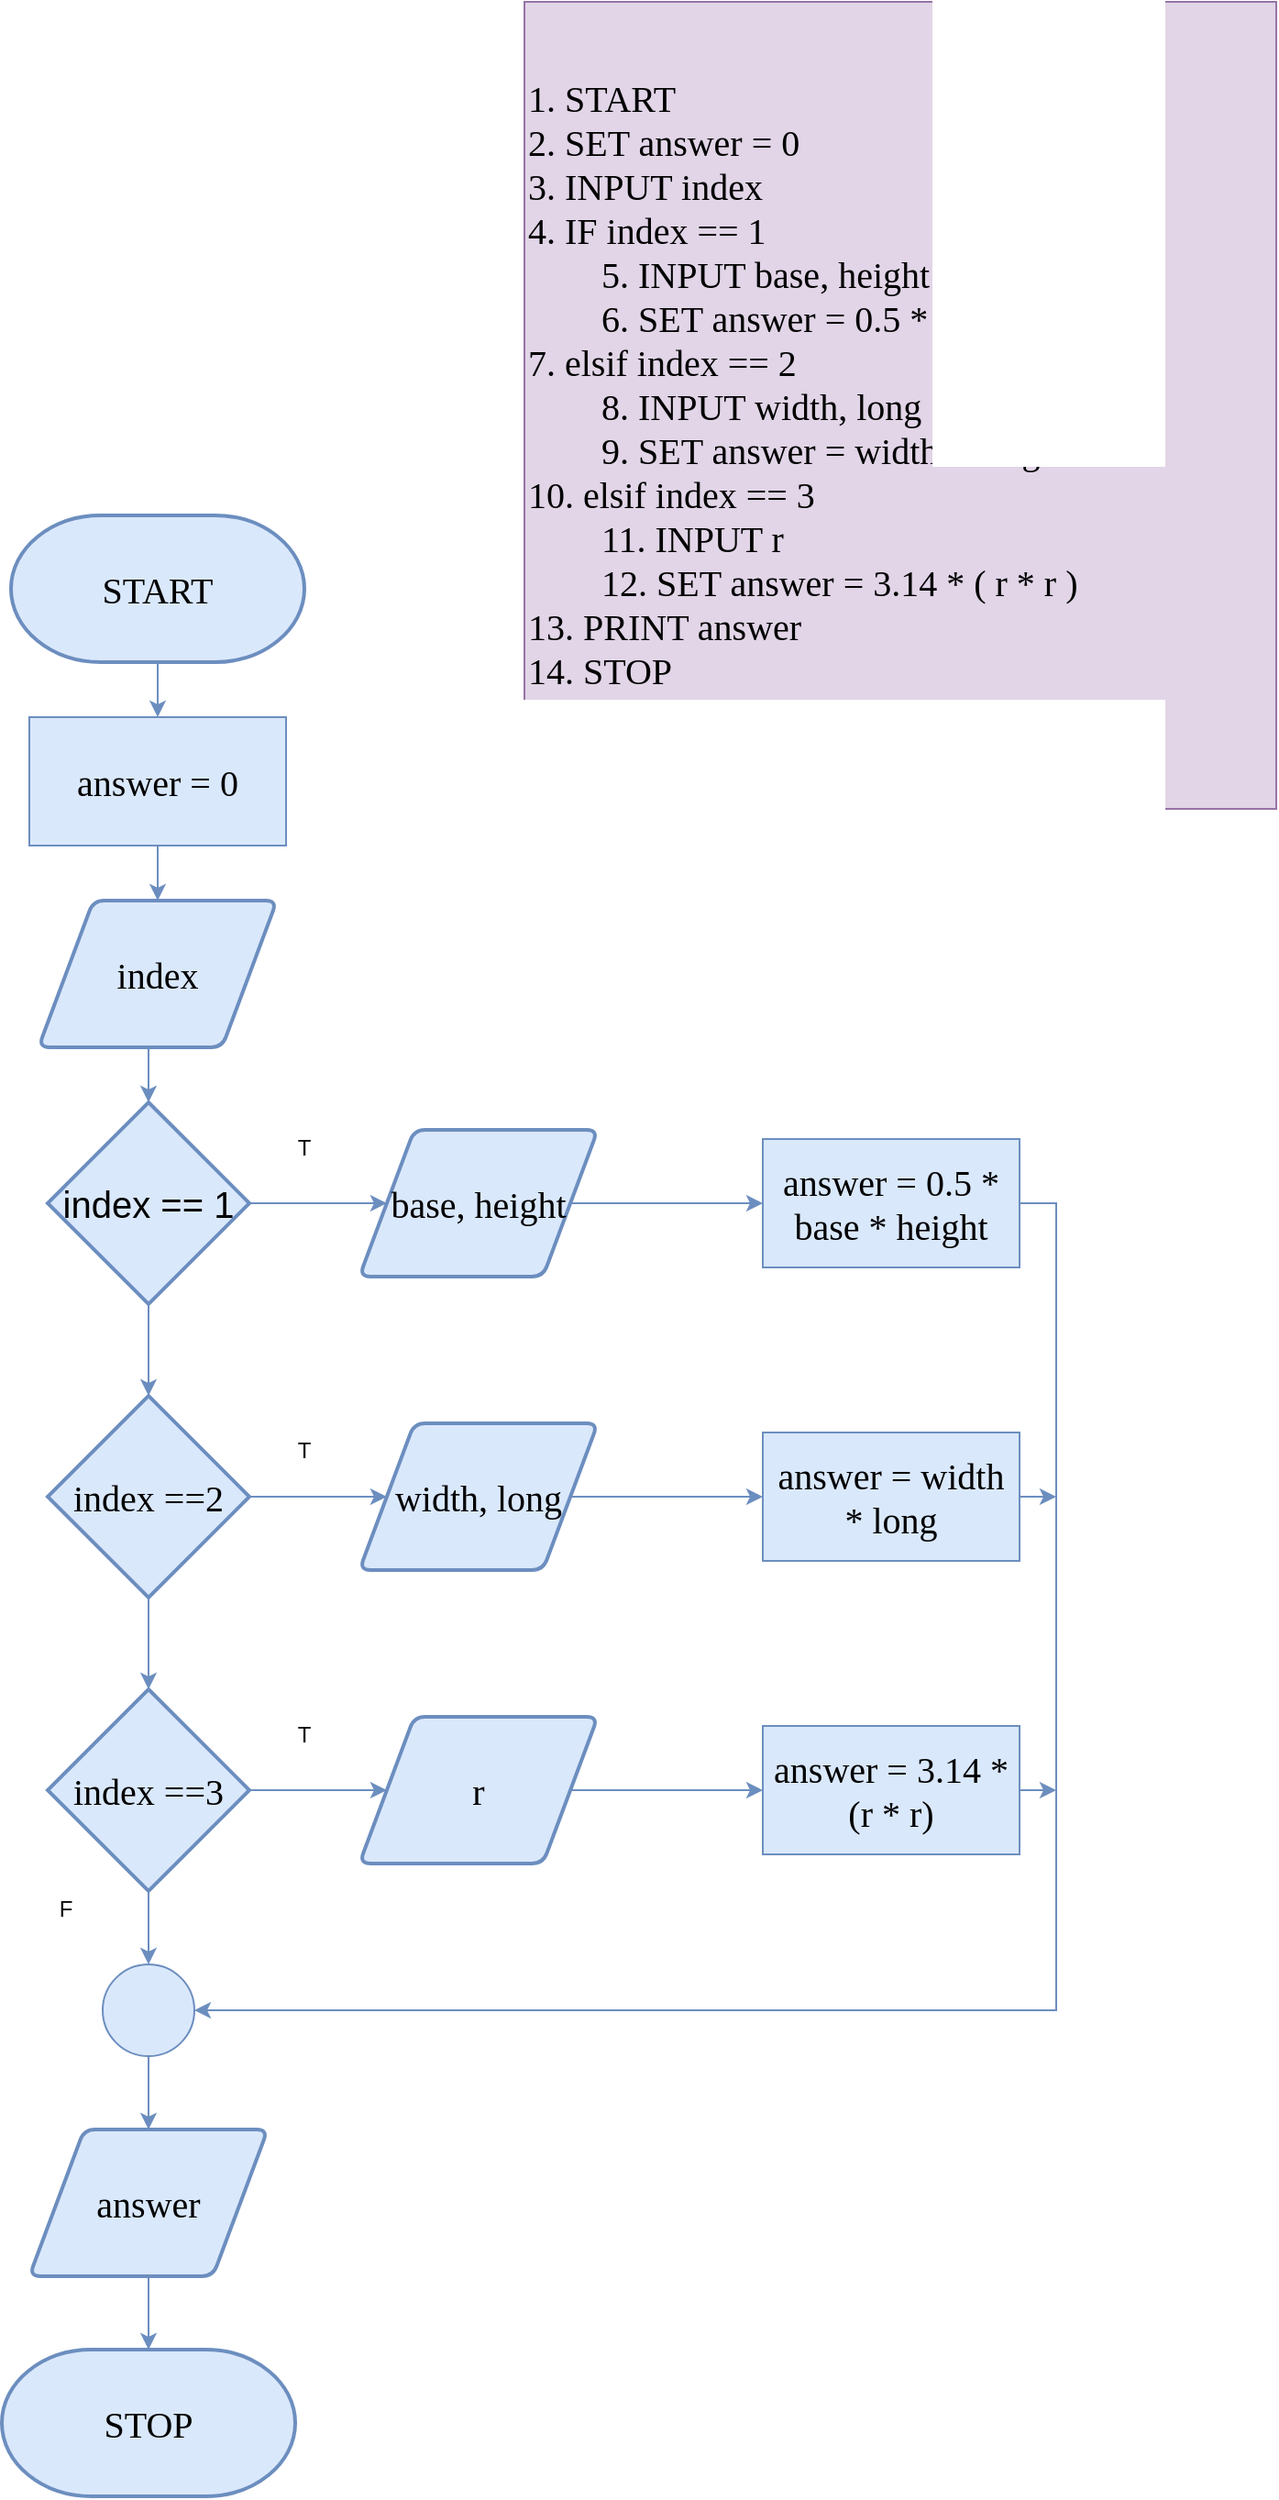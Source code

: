 <mxfile version="13.6.2" type="github">
  <diagram id="UKdxl6bKauNhqJ3v-ynV" name="Page-1">
    <mxGraphModel dx="1038" dy="532" grid="1" gridSize="10" guides="1" tooltips="1" connect="1" arrows="1" fold="1" page="1" pageScale="1" pageWidth="827" pageHeight="1169" math="0" shadow="0">
      <root>
        <mxCell id="0" />
        <mxCell id="1" parent="0" />
        <mxCell id="nDHH_Y6ndfnIwGHfdx3N-2" value="&lt;div style=&quot;font-size: 20px&quot;&gt;&lt;span&gt;&lt;font style=&quot;font-size: 20px&quot; face=&quot;Comic Sans MS&quot;&gt;1. START&lt;/font&gt;&lt;/span&gt;&lt;/div&gt;&lt;div style=&quot;font-size: 20px&quot;&gt;&lt;span&gt;&lt;font style=&quot;font-size: 20px&quot; face=&quot;Comic Sans MS&quot;&gt;2. SET answer = 0&lt;/font&gt;&lt;/span&gt;&lt;/div&gt;&lt;div style=&quot;font-size: 20px&quot;&gt;&lt;span&gt;&lt;font style=&quot;font-size: 20px&quot; face=&quot;Comic Sans MS&quot;&gt;3. INPUT index&lt;/font&gt;&lt;/span&gt;&lt;/div&gt;&lt;div style=&quot;font-size: 20px&quot;&gt;&lt;span&gt;&lt;font style=&quot;font-size: 20px&quot; face=&quot;Comic Sans MS&quot;&gt;4. IF index == 1&lt;/font&gt;&lt;/span&gt;&lt;/div&gt;&lt;blockquote style=&quot;margin: 0 0 0 40px ; border: none ; padding: 0px&quot;&gt;&lt;div style=&quot;font-size: 20px&quot;&gt;&lt;span&gt;&lt;font style=&quot;font-size: 20px&quot; face=&quot;Comic Sans MS&quot;&gt;5. INPUT base, height&lt;/font&gt;&lt;/span&gt;&lt;/div&gt;&lt;div style=&quot;font-size: 20px&quot;&gt;&lt;span&gt;&lt;font style=&quot;font-size: 20px&quot; face=&quot;Comic Sans MS&quot;&gt;6. SET answer = 0.5 * base * height&lt;/font&gt;&lt;/span&gt;&lt;/div&gt;&lt;/blockquote&gt;&lt;div style=&quot;font-size: 20px&quot;&gt;&lt;span&gt;&lt;font style=&quot;font-size: 20px&quot; face=&quot;Comic Sans MS&quot;&gt;7. elsif index == 2&lt;/font&gt;&lt;/span&gt;&lt;/div&gt;&lt;blockquote style=&quot;margin: 0 0 0 40px ; border: none ; padding: 0px&quot;&gt;&lt;div style=&quot;font-size: 20px&quot;&gt;&lt;span&gt;&lt;font style=&quot;font-size: 20px&quot; face=&quot;Comic Sans MS&quot;&gt;8. INPUT width, long&lt;/font&gt;&lt;/span&gt;&lt;/div&gt;&lt;div style=&quot;font-size: 20px&quot;&gt;&lt;span&gt;&lt;font style=&quot;font-size: 20px&quot; face=&quot;Comic Sans MS&quot;&gt;9. SET answer = width * long&lt;/font&gt;&lt;/span&gt;&lt;/div&gt;&lt;/blockquote&gt;&lt;span style=&quot;font-size: 20px&quot;&gt;&lt;font face=&quot;Comic Sans MS&quot;&gt;10. elsif index == 3&lt;br&gt;&lt;blockquote style=&quot;margin: 0 0 0 40px ; border: none ; padding: 0px&quot;&gt;&lt;span style=&quot;font-size: 20px&quot;&gt;11. INPUT r&lt;/span&gt;&lt;/blockquote&gt;&lt;blockquote style=&quot;margin: 0 0 0 40px ; border: none ; padding: 0px&quot;&gt;&lt;span style=&quot;font-size: 20px&quot;&gt;12. SET answer = 3.14 * ( r * r )&lt;/span&gt;&lt;/blockquote&gt;&lt;span style=&quot;font-size: 20px&quot;&gt;13. PRINT answer&lt;br&gt;14. STOP&lt;br&gt;&lt;/span&gt;&lt;/font&gt;&lt;/span&gt;&lt;blockquote style=&quot;margin: 0 0 0 40px ; border: none ; padding: 0px&quot;&gt;&lt;div style=&quot;font-size: 20px&quot;&gt;&lt;br&gt;&lt;/div&gt;&lt;/blockquote&gt;" style="text;html=1;strokeColor=#9673a6;fillColor=#e1d5e7;align=left;verticalAlign=middle;whiteSpace=wrap;rounded=0;" vertex="1" parent="1">
          <mxGeometry x="360" y="160" width="410" height="440" as="geometry" />
        </mxCell>
        <mxCell id="nDHH_Y6ndfnIwGHfdx3N-24" style="edgeStyle=orthogonalEdgeStyle;rounded=0;orthogonalLoop=1;jettySize=auto;html=1;exitX=0.5;exitY=1;exitDx=0;exitDy=0;exitPerimeter=0;entryX=0.5;entryY=0;entryDx=0;entryDy=0;fillColor=#dae8fc;strokeColor=#6c8ebf;sketch=0;" edge="1" parent="1" source="nDHH_Y6ndfnIwGHfdx3N-4" target="nDHH_Y6ndfnIwGHfdx3N-15">
          <mxGeometry relative="1" as="geometry" />
        </mxCell>
        <mxCell id="nDHH_Y6ndfnIwGHfdx3N-4" value="&lt;font style=&quot;font-size: 20px&quot; face=&quot;Comic Sans MS&quot;&gt;START&lt;/font&gt;" style="strokeWidth=2;html=1;shape=mxgraph.flowchart.terminator;whiteSpace=wrap;fillColor=#dae8fc;strokeColor=#6c8ebf;sketch=0;" vertex="1" parent="1">
          <mxGeometry x="80" y="440" width="160" height="80" as="geometry" />
        </mxCell>
        <mxCell id="nDHH_Y6ndfnIwGHfdx3N-26" style="edgeStyle=orthogonalEdgeStyle;rounded=0;orthogonalLoop=1;jettySize=auto;html=1;exitX=0.5;exitY=1;exitDx=0;exitDy=0;entryX=0.5;entryY=0;entryDx=0;entryDy=0;entryPerimeter=0;fillColor=#dae8fc;strokeColor=#6c8ebf;sketch=0;" edge="1" parent="1" source="nDHH_Y6ndfnIwGHfdx3N-6" target="nDHH_Y6ndfnIwGHfdx3N-8">
          <mxGeometry relative="1" as="geometry" />
        </mxCell>
        <mxCell id="nDHH_Y6ndfnIwGHfdx3N-6" value="&lt;font face=&quot;Comic Sans MS&quot;&gt;&lt;span style=&quot;font-size: 20px&quot;&gt;index&lt;/span&gt;&lt;/font&gt;" style="shape=parallelogram;html=1;strokeWidth=2;perimeter=parallelogramPerimeter;whiteSpace=wrap;rounded=1;arcSize=12;size=0.23;fillColor=#dae8fc;strokeColor=#6c8ebf;sketch=0;" vertex="1" parent="1">
          <mxGeometry x="95" y="650" width="130" height="80" as="geometry" />
        </mxCell>
        <mxCell id="nDHH_Y6ndfnIwGHfdx3N-27" style="edgeStyle=orthogonalEdgeStyle;rounded=0;orthogonalLoop=1;jettySize=auto;html=1;exitX=0.5;exitY=1;exitDx=0;exitDy=0;exitPerimeter=0;fillColor=#dae8fc;strokeColor=#6c8ebf;sketch=0;" edge="1" parent="1" source="nDHH_Y6ndfnIwGHfdx3N-8" target="nDHH_Y6ndfnIwGHfdx3N-9">
          <mxGeometry relative="1" as="geometry" />
        </mxCell>
        <mxCell id="nDHH_Y6ndfnIwGHfdx3N-29" style="edgeStyle=orthogonalEdgeStyle;rounded=0;orthogonalLoop=1;jettySize=auto;html=1;exitX=1;exitY=0.5;exitDx=0;exitDy=0;exitPerimeter=0;entryX=0;entryY=0.5;entryDx=0;entryDy=0;fillColor=#dae8fc;strokeColor=#6c8ebf;sketch=0;" edge="1" parent="1" source="nDHH_Y6ndfnIwGHfdx3N-8" target="nDHH_Y6ndfnIwGHfdx3N-13">
          <mxGeometry relative="1" as="geometry" />
        </mxCell>
        <mxCell id="nDHH_Y6ndfnIwGHfdx3N-8" value="&lt;font style=&quot;font-size: 20px&quot;&gt;index == 1&lt;/font&gt;" style="strokeWidth=2;html=1;shape=mxgraph.flowchart.decision;whiteSpace=wrap;fillColor=#dae8fc;strokeColor=#6c8ebf;sketch=0;" vertex="1" parent="1">
          <mxGeometry x="100" y="760" width="110" height="110" as="geometry" />
        </mxCell>
        <mxCell id="nDHH_Y6ndfnIwGHfdx3N-28" style="edgeStyle=orthogonalEdgeStyle;rounded=0;orthogonalLoop=1;jettySize=auto;html=1;exitX=0.5;exitY=1;exitDx=0;exitDy=0;exitPerimeter=0;fillColor=#dae8fc;strokeColor=#6c8ebf;sketch=0;" edge="1" parent="1" source="nDHH_Y6ndfnIwGHfdx3N-9" target="nDHH_Y6ndfnIwGHfdx3N-10">
          <mxGeometry relative="1" as="geometry" />
        </mxCell>
        <mxCell id="nDHH_Y6ndfnIwGHfdx3N-31" style="edgeStyle=orthogonalEdgeStyle;rounded=0;orthogonalLoop=1;jettySize=auto;html=1;exitX=1;exitY=0.5;exitDx=0;exitDy=0;exitPerimeter=0;entryX=0;entryY=0.5;entryDx=0;entryDy=0;fillColor=#dae8fc;strokeColor=#6c8ebf;sketch=0;" edge="1" parent="1" source="nDHH_Y6ndfnIwGHfdx3N-9" target="nDHH_Y6ndfnIwGHfdx3N-17">
          <mxGeometry relative="1" as="geometry" />
        </mxCell>
        <mxCell id="nDHH_Y6ndfnIwGHfdx3N-9" value="&lt;font face=&quot;Comic Sans MS&quot; style=&quot;font-size: 20px&quot;&gt;index ==2&lt;/font&gt;" style="strokeWidth=2;html=1;shape=mxgraph.flowchart.decision;whiteSpace=wrap;fillColor=#dae8fc;strokeColor=#6c8ebf;sketch=0;" vertex="1" parent="1">
          <mxGeometry x="100" y="920" width="110" height="110" as="geometry" />
        </mxCell>
        <mxCell id="nDHH_Y6ndfnIwGHfdx3N-33" style="edgeStyle=orthogonalEdgeStyle;rounded=0;orthogonalLoop=1;jettySize=auto;html=1;exitX=1;exitY=0.5;exitDx=0;exitDy=0;exitPerimeter=0;entryX=0;entryY=0.5;entryDx=0;entryDy=0;fillColor=#dae8fc;strokeColor=#6c8ebf;sketch=0;" edge="1" parent="1" source="nDHH_Y6ndfnIwGHfdx3N-10" target="nDHH_Y6ndfnIwGHfdx3N-19">
          <mxGeometry relative="1" as="geometry" />
        </mxCell>
        <mxCell id="nDHH_Y6ndfnIwGHfdx3N-35" style="edgeStyle=orthogonalEdgeStyle;rounded=0;orthogonalLoop=1;jettySize=auto;html=1;exitX=0.5;exitY=1;exitDx=0;exitDy=0;exitPerimeter=0;entryX=0.5;entryY=0;entryDx=0;entryDy=0;fillColor=#dae8fc;strokeColor=#6c8ebf;sketch=0;" edge="1" parent="1" source="nDHH_Y6ndfnIwGHfdx3N-10" target="nDHH_Y6ndfnIwGHfdx3N-16">
          <mxGeometry relative="1" as="geometry" />
        </mxCell>
        <mxCell id="nDHH_Y6ndfnIwGHfdx3N-10" value="&lt;font style=&quot;font-size: 20px&quot; face=&quot;Comic Sans MS&quot;&gt;index ==3&lt;/font&gt;" style="strokeWidth=2;html=1;shape=mxgraph.flowchart.decision;whiteSpace=wrap;fillColor=#dae8fc;strokeColor=#6c8ebf;sketch=0;" vertex="1" parent="1">
          <mxGeometry x="100" y="1080" width="110" height="110" as="geometry" />
        </mxCell>
        <mxCell id="nDHH_Y6ndfnIwGHfdx3N-30" style="edgeStyle=orthogonalEdgeStyle;rounded=0;orthogonalLoop=1;jettySize=auto;html=1;exitX=1;exitY=0.5;exitDx=0;exitDy=0;entryX=0;entryY=0.5;entryDx=0;entryDy=0;fillColor=#dae8fc;strokeColor=#6c8ebf;" edge="1" parent="1" source="nDHH_Y6ndfnIwGHfdx3N-13" target="nDHH_Y6ndfnIwGHfdx3N-14">
          <mxGeometry relative="1" as="geometry" />
        </mxCell>
        <mxCell id="nDHH_Y6ndfnIwGHfdx3N-13" value="&lt;font face=&quot;Comic Sans MS&quot; style=&quot;font-size: 20px&quot;&gt;base, height&lt;/font&gt;" style="shape=parallelogram;html=1;strokeWidth=2;perimeter=parallelogramPerimeter;whiteSpace=wrap;rounded=1;arcSize=12;size=0.23;fillColor=#dae8fc;strokeColor=#6c8ebf;" vertex="1" parent="1">
          <mxGeometry x="270" y="775" width="130" height="80" as="geometry" />
        </mxCell>
        <mxCell id="nDHH_Y6ndfnIwGHfdx3N-39" style="edgeStyle=orthogonalEdgeStyle;rounded=0;orthogonalLoop=1;jettySize=auto;html=1;exitX=1;exitY=0.5;exitDx=0;exitDy=0;entryX=1;entryY=0.5;entryDx=0;entryDy=0;fillColor=#dae8fc;strokeColor=#6c8ebf;" edge="1" parent="1" source="nDHH_Y6ndfnIwGHfdx3N-14" target="nDHH_Y6ndfnIwGHfdx3N-16">
          <mxGeometry relative="1" as="geometry" />
        </mxCell>
        <mxCell id="nDHH_Y6ndfnIwGHfdx3N-14" value="&lt;font face=&quot;Comic Sans MS&quot; style=&quot;font-size: 20px&quot;&gt;answer = 0.5 * base * height&lt;/font&gt;" style="rounded=0;whiteSpace=wrap;html=1;fillColor=#dae8fc;strokeColor=#6c8ebf;" vertex="1" parent="1">
          <mxGeometry x="490" y="780" width="140" height="70" as="geometry" />
        </mxCell>
        <mxCell id="nDHH_Y6ndfnIwGHfdx3N-25" style="edgeStyle=orthogonalEdgeStyle;rounded=0;orthogonalLoop=1;jettySize=auto;html=1;exitX=0.5;exitY=1;exitDx=0;exitDy=0;entryX=0.5;entryY=0;entryDx=0;entryDy=0;fillColor=#dae8fc;strokeColor=#6c8ebf;sketch=0;" edge="1" parent="1" source="nDHH_Y6ndfnIwGHfdx3N-15" target="nDHH_Y6ndfnIwGHfdx3N-6">
          <mxGeometry relative="1" as="geometry" />
        </mxCell>
        <mxCell id="nDHH_Y6ndfnIwGHfdx3N-15" value="&lt;font face=&quot;Comic Sans MS&quot; style=&quot;font-size: 20px&quot;&gt;answer = 0&lt;/font&gt;" style="rounded=0;whiteSpace=wrap;html=1;fillColor=#dae8fc;strokeColor=#6c8ebf;sketch=0;" vertex="1" parent="1">
          <mxGeometry x="90" y="550" width="140" height="70" as="geometry" />
        </mxCell>
        <mxCell id="nDHH_Y6ndfnIwGHfdx3N-36" style="edgeStyle=orthogonalEdgeStyle;rounded=0;orthogonalLoop=1;jettySize=auto;html=1;exitX=0.5;exitY=1;exitDx=0;exitDy=0;entryX=0.5;entryY=0;entryDx=0;entryDy=0;fillColor=#dae8fc;strokeColor=#6c8ebf;sketch=0;" edge="1" parent="1" source="nDHH_Y6ndfnIwGHfdx3N-16" target="nDHH_Y6ndfnIwGHfdx3N-23">
          <mxGeometry relative="1" as="geometry" />
        </mxCell>
        <mxCell id="nDHH_Y6ndfnIwGHfdx3N-16" value="" style="ellipse;whiteSpace=wrap;html=1;aspect=fixed;fillColor=#dae8fc;strokeColor=#6c8ebf;sketch=0;" vertex="1" parent="1">
          <mxGeometry x="130" y="1230" width="50" height="50" as="geometry" />
        </mxCell>
        <mxCell id="nDHH_Y6ndfnIwGHfdx3N-32" style="edgeStyle=orthogonalEdgeStyle;rounded=0;orthogonalLoop=1;jettySize=auto;html=1;exitX=1;exitY=0.5;exitDx=0;exitDy=0;entryX=0;entryY=0.5;entryDx=0;entryDy=0;fillColor=#dae8fc;strokeColor=#6c8ebf;" edge="1" parent="1" source="nDHH_Y6ndfnIwGHfdx3N-17" target="nDHH_Y6ndfnIwGHfdx3N-18">
          <mxGeometry relative="1" as="geometry" />
        </mxCell>
        <mxCell id="nDHH_Y6ndfnIwGHfdx3N-17" value="&lt;font face=&quot;Comic Sans MS&quot; style=&quot;font-size: 20px&quot;&gt;width, long&lt;/font&gt;" style="shape=parallelogram;html=1;strokeWidth=2;perimeter=parallelogramPerimeter;whiteSpace=wrap;rounded=1;arcSize=12;size=0.23;fillColor=#dae8fc;strokeColor=#6c8ebf;" vertex="1" parent="1">
          <mxGeometry x="270" y="935" width="130" height="80" as="geometry" />
        </mxCell>
        <mxCell id="nDHH_Y6ndfnIwGHfdx3N-40" style="edgeStyle=orthogonalEdgeStyle;rounded=0;orthogonalLoop=1;jettySize=auto;html=1;exitX=1;exitY=0.5;exitDx=0;exitDy=0;fillColor=#dae8fc;strokeColor=#6c8ebf;" edge="1" parent="1" source="nDHH_Y6ndfnIwGHfdx3N-18">
          <mxGeometry relative="1" as="geometry">
            <mxPoint x="650" y="975" as="targetPoint" />
          </mxGeometry>
        </mxCell>
        <mxCell id="nDHH_Y6ndfnIwGHfdx3N-18" value="&lt;font face=&quot;Comic Sans MS&quot; style=&quot;font-size: 20px&quot;&gt;answer = width * long&lt;/font&gt;" style="rounded=0;whiteSpace=wrap;html=1;fillColor=#dae8fc;strokeColor=#6c8ebf;" vertex="1" parent="1">
          <mxGeometry x="490" y="940" width="140" height="70" as="geometry" />
        </mxCell>
        <mxCell id="nDHH_Y6ndfnIwGHfdx3N-34" style="edgeStyle=orthogonalEdgeStyle;rounded=0;orthogonalLoop=1;jettySize=auto;html=1;exitX=1;exitY=0.5;exitDx=0;exitDy=0;entryX=0;entryY=0.5;entryDx=0;entryDy=0;fillColor=#dae8fc;strokeColor=#6c8ebf;" edge="1" parent="1" source="nDHH_Y6ndfnIwGHfdx3N-19" target="nDHH_Y6ndfnIwGHfdx3N-20">
          <mxGeometry relative="1" as="geometry" />
        </mxCell>
        <mxCell id="nDHH_Y6ndfnIwGHfdx3N-19" value="&lt;font style=&quot;font-size: 20px&quot; face=&quot;Comic Sans MS&quot;&gt;r&lt;/font&gt;" style="shape=parallelogram;html=1;strokeWidth=2;perimeter=parallelogramPerimeter;whiteSpace=wrap;rounded=1;arcSize=12;size=0.23;fillColor=#dae8fc;strokeColor=#6c8ebf;" vertex="1" parent="1">
          <mxGeometry x="270" y="1095" width="130" height="80" as="geometry" />
        </mxCell>
        <mxCell id="nDHH_Y6ndfnIwGHfdx3N-41" style="edgeStyle=orthogonalEdgeStyle;rounded=0;orthogonalLoop=1;jettySize=auto;html=1;exitX=1;exitY=0.5;exitDx=0;exitDy=0;fillColor=#dae8fc;strokeColor=#6c8ebf;" edge="1" parent="1" source="nDHH_Y6ndfnIwGHfdx3N-20">
          <mxGeometry relative="1" as="geometry">
            <mxPoint x="650" y="1135" as="targetPoint" />
          </mxGeometry>
        </mxCell>
        <mxCell id="nDHH_Y6ndfnIwGHfdx3N-20" value="&lt;font face=&quot;Comic Sans MS&quot; style=&quot;font-size: 20px&quot;&gt;answer = 3.14 * (r * r)&lt;/font&gt;" style="rounded=0;whiteSpace=wrap;html=1;fillColor=#dae8fc;strokeColor=#6c8ebf;" vertex="1" parent="1">
          <mxGeometry x="490" y="1100" width="140" height="70" as="geometry" />
        </mxCell>
        <mxCell id="nDHH_Y6ndfnIwGHfdx3N-38" style="edgeStyle=orthogonalEdgeStyle;rounded=0;orthogonalLoop=1;jettySize=auto;html=1;exitX=0.5;exitY=1;exitDx=0;exitDy=0;entryX=0.5;entryY=0;entryDx=0;entryDy=0;entryPerimeter=0;fillColor=#dae8fc;strokeColor=#6c8ebf;" edge="1" parent="1" source="nDHH_Y6ndfnIwGHfdx3N-23" target="nDHH_Y6ndfnIwGHfdx3N-37">
          <mxGeometry relative="1" as="geometry" />
        </mxCell>
        <mxCell id="nDHH_Y6ndfnIwGHfdx3N-23" value="&lt;font face=&quot;Comic Sans MS&quot; style=&quot;font-size: 20px&quot;&gt;answer&lt;/font&gt;" style="shape=parallelogram;html=1;strokeWidth=2;perimeter=parallelogramPerimeter;whiteSpace=wrap;rounded=1;arcSize=12;size=0.23;fillColor=#dae8fc;strokeColor=#6c8ebf;" vertex="1" parent="1">
          <mxGeometry x="90" y="1320" width="130" height="80" as="geometry" />
        </mxCell>
        <mxCell id="nDHH_Y6ndfnIwGHfdx3N-37" value="&lt;font face=&quot;Comic Sans MS&quot; style=&quot;font-size: 20px&quot;&gt;STOP&lt;/font&gt;" style="strokeWidth=2;html=1;shape=mxgraph.flowchart.terminator;whiteSpace=wrap;fillColor=#dae8fc;strokeColor=#6c8ebf;" vertex="1" parent="1">
          <mxGeometry x="75" y="1440" width="160" height="80" as="geometry" />
        </mxCell>
        <mxCell id="nDHH_Y6ndfnIwGHfdx3N-43" value="T" style="text;html=1;strokeColor=none;fillColor=none;align=center;verticalAlign=middle;whiteSpace=wrap;rounded=0;" vertex="1" parent="1">
          <mxGeometry x="220" y="775" width="40" height="20" as="geometry" />
        </mxCell>
        <mxCell id="nDHH_Y6ndfnIwGHfdx3N-44" value="T" style="text;html=1;strokeColor=none;fillColor=none;align=center;verticalAlign=middle;whiteSpace=wrap;rounded=0;" vertex="1" parent="1">
          <mxGeometry x="220" y="940" width="40" height="20" as="geometry" />
        </mxCell>
        <mxCell id="nDHH_Y6ndfnIwGHfdx3N-45" value="T" style="text;html=1;strokeColor=none;fillColor=none;align=center;verticalAlign=middle;whiteSpace=wrap;rounded=0;" vertex="1" parent="1">
          <mxGeometry x="220" y="1095" width="40" height="20" as="geometry" />
        </mxCell>
        <mxCell id="nDHH_Y6ndfnIwGHfdx3N-46" value="F" style="text;html=1;strokeColor=none;fillColor=none;align=center;verticalAlign=middle;whiteSpace=wrap;rounded=0;" vertex="1" parent="1">
          <mxGeometry x="90" y="1190" width="40" height="20" as="geometry" />
        </mxCell>
      </root>
    </mxGraphModel>
  </diagram>
</mxfile>
